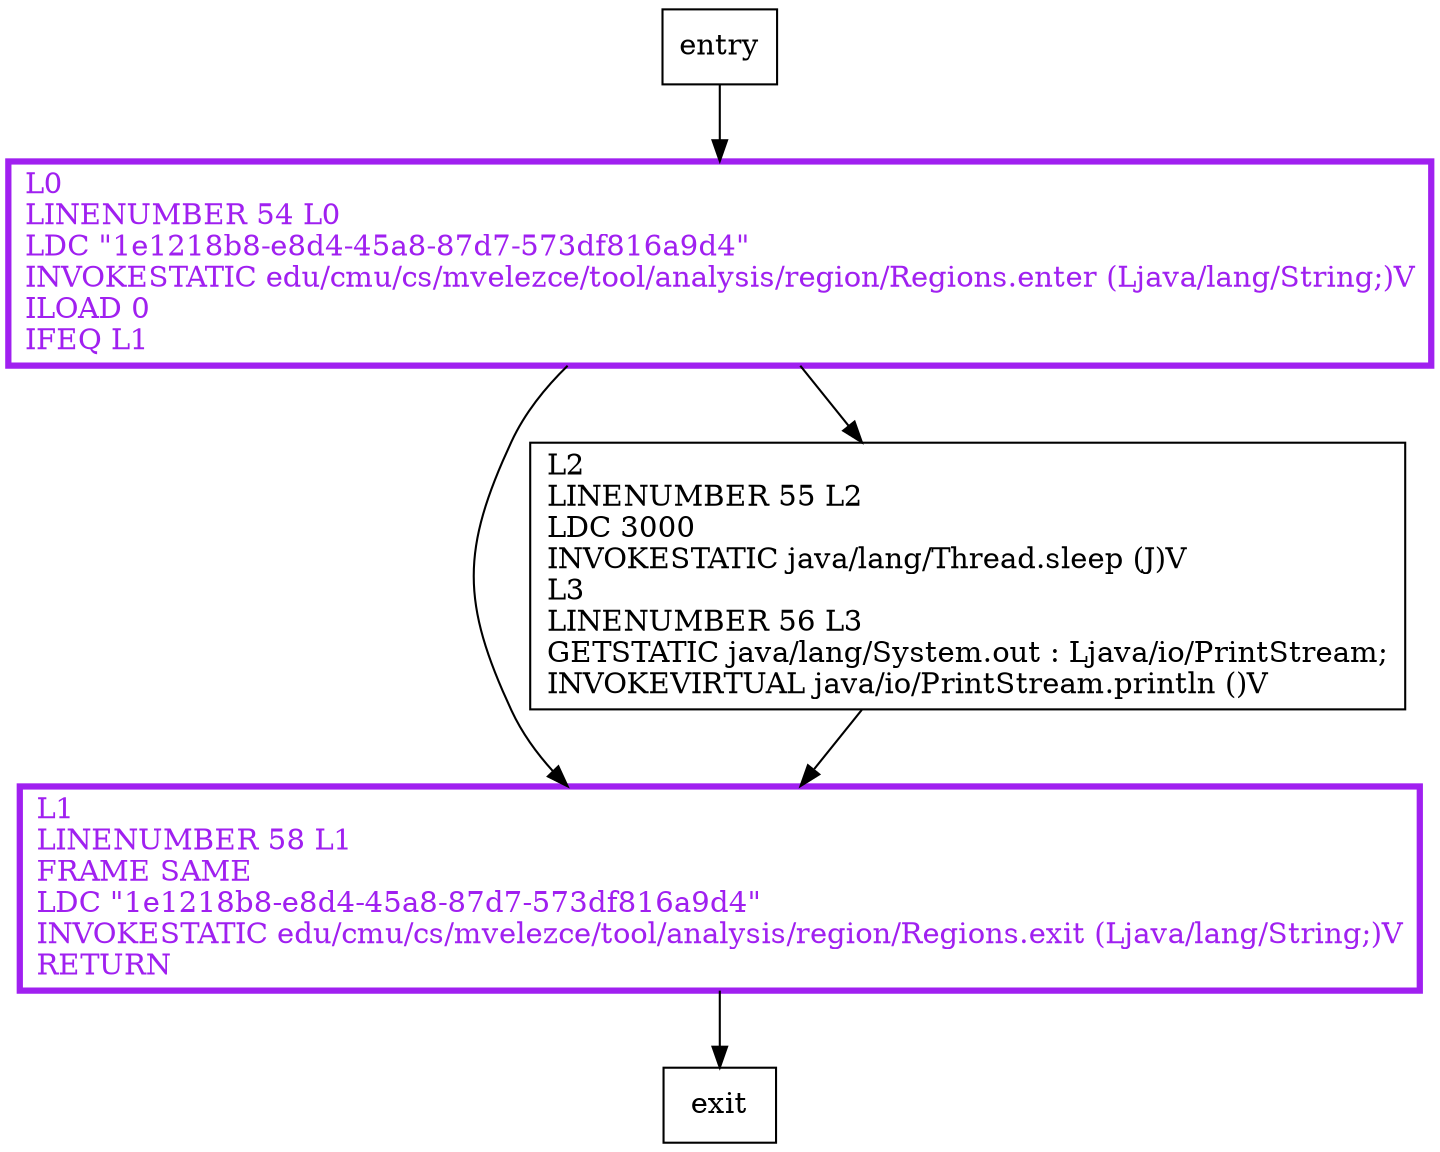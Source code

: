 digraph boo {
node [shape=record];
156037287 [label="L0\lLINENUMBER 54 L0\lLDC \"1e1218b8-e8d4-45a8-87d7-573df816a9d4\"\lINVOKESTATIC edu/cmu/cs/mvelezce/tool/analysis/region/Regions.enter (Ljava/lang/String;)V\lILOAD 0\lIFEQ L1\l"];
1147211937 [label="L1\lLINENUMBER 58 L1\lFRAME SAME\lLDC \"1e1218b8-e8d4-45a8-87d7-573df816a9d4\"\lINVOKESTATIC edu/cmu/cs/mvelezce/tool/analysis/region/Regions.exit (Ljava/lang/String;)V\lRETURN\l"];
1873422018 [label="L2\lLINENUMBER 55 L2\lLDC 3000\lINVOKESTATIC java/lang/Thread.sleep (J)V\lL3\lLINENUMBER 56 L3\lGETSTATIC java/lang/System.out : Ljava/io/PrintStream;\lINVOKEVIRTUAL java/io/PrintStream.println ()V\l"];
entry;
exit;
entry -> 156037287;
156037287 -> 1147211937;
156037287 -> 1873422018;
1147211937 -> exit;
1873422018 -> 1147211937;
156037287[fontcolor="purple", penwidth=3, color="purple"];
1147211937[fontcolor="purple", penwidth=3, color="purple"];
}
